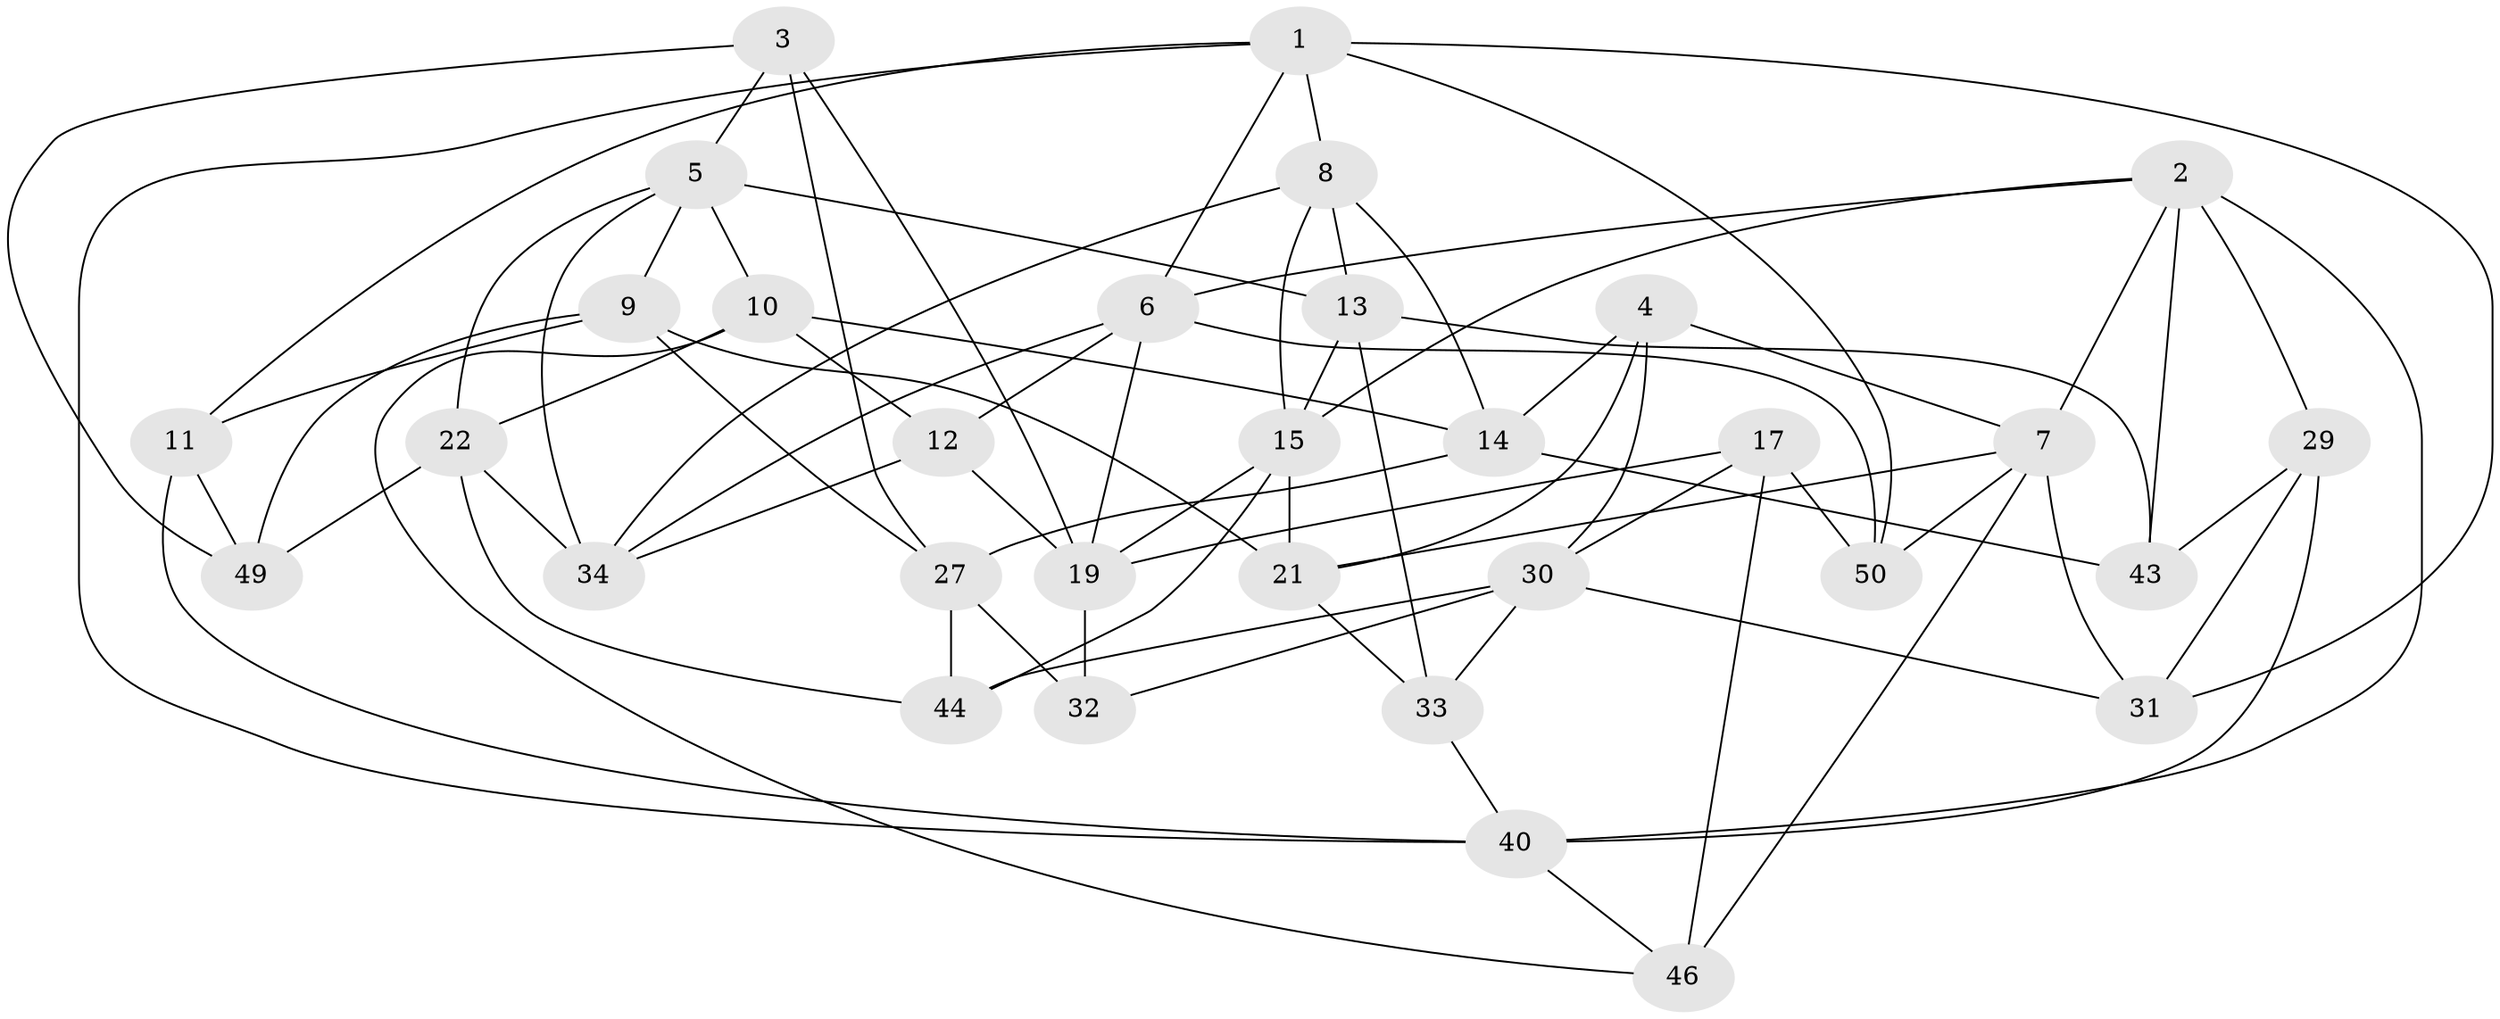 // original degree distribution, {4: 1.0}
// Generated by graph-tools (version 1.1) at 2025/42/03/06/25 10:42:26]
// undirected, 32 vertices, 77 edges
graph export_dot {
graph [start="1"]
  node [color=gray90,style=filled];
  1 [super="+16"];
  2 [super="+35"];
  3;
  4;
  5 [super="+36"];
  6 [super="+24"];
  7 [super="+18"];
  8 [super="+38"];
  9 [super="+25"];
  10 [super="+20"];
  11;
  12;
  13 [super="+26"];
  14 [super="+45"];
  15 [super="+23"];
  17;
  19 [super="+47"];
  21 [super="+28"];
  22 [super="+41"];
  27 [super="+39"];
  29;
  30 [super="+37"];
  31;
  32;
  33;
  34 [super="+42"];
  40 [super="+48"];
  43;
  44;
  46;
  49;
  50;
  1 -- 50;
  1 -- 31;
  1 -- 40;
  1 -- 11;
  1 -- 6;
  1 -- 8;
  2 -- 7;
  2 -- 43;
  2 -- 40;
  2 -- 29;
  2 -- 15;
  2 -- 6;
  3 -- 49;
  3 -- 5;
  3 -- 19;
  3 -- 27;
  4 -- 30;
  4 -- 21;
  4 -- 7;
  4 -- 14;
  5 -- 10;
  5 -- 22;
  5 -- 34;
  5 -- 13;
  5 -- 9;
  6 -- 34;
  6 -- 12;
  6 -- 19;
  6 -- 50;
  7 -- 50;
  7 -- 21;
  7 -- 31;
  7 -- 46;
  8 -- 13 [weight=2];
  8 -- 14;
  8 -- 15;
  8 -- 34;
  9 -- 21 [weight=2];
  9 -- 11;
  9 -- 27;
  9 -- 49;
  10 -- 12;
  10 -- 14 [weight=2];
  10 -- 46;
  10 -- 22;
  11 -- 40;
  11 -- 49;
  12 -- 19;
  12 -- 34;
  13 -- 15;
  13 -- 33;
  13 -- 43;
  14 -- 27;
  14 -- 43;
  15 -- 44;
  15 -- 19;
  15 -- 21;
  17 -- 50;
  17 -- 46;
  17 -- 19;
  17 -- 30;
  19 -- 32;
  21 -- 33;
  22 -- 44;
  22 -- 49;
  22 -- 34 [weight=2];
  27 -- 32 [weight=2];
  27 -- 44;
  29 -- 43;
  29 -- 31;
  29 -- 40;
  30 -- 33;
  30 -- 44;
  30 -- 32;
  30 -- 31;
  33 -- 40;
  40 -- 46;
}
